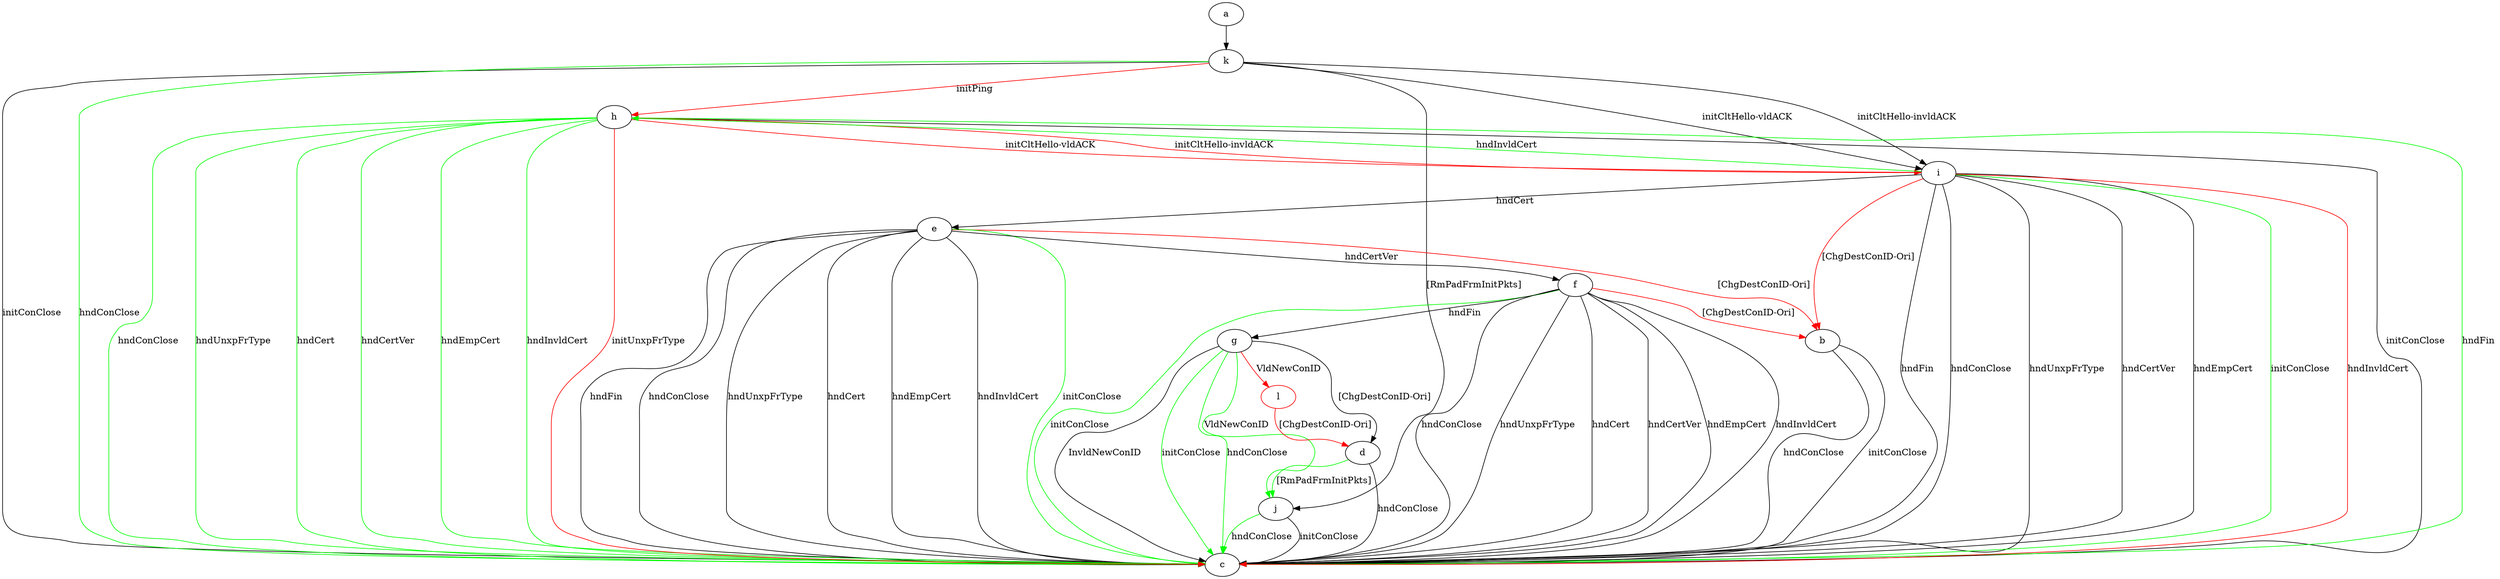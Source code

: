 digraph "" {
	a -> k	[key=0];
	b -> c	[key=0,
		label="initConClose "];
	b -> c	[key=1,
		label="hndConClose "];
	d -> c	[key=0,
		label="hndConClose "];
	d -> j	[key=0,
		color=green,
		label="[RmPadFrmInitPkts] "];
	e -> b	[key=0,
		color=red,
		label="[ChgDestConID-Ori] "];
	e -> c	[key=0,
		label="hndFin "];
	e -> c	[key=1,
		label="hndConClose "];
	e -> c	[key=2,
		label="hndUnxpFrType "];
	e -> c	[key=3,
		label="hndCert "];
	e -> c	[key=4,
		label="hndEmpCert "];
	e -> c	[key=5,
		label="hndInvldCert "];
	e -> c	[key=6,
		color=green,
		label="initConClose "];
	e -> f	[key=0,
		label="hndCertVer "];
	f -> b	[key=0,
		color=red,
		label="[ChgDestConID-Ori] "];
	f -> c	[key=0,
		label="hndConClose "];
	f -> c	[key=1,
		label="hndUnxpFrType "];
	f -> c	[key=2,
		label="hndCert "];
	f -> c	[key=3,
		label="hndCertVer "];
	f -> c	[key=4,
		label="hndEmpCert "];
	f -> c	[key=5,
		label="hndInvldCert "];
	f -> c	[key=6,
		color=green,
		label="initConClose "];
	f -> g	[key=0,
		label="hndFin "];
	g -> c	[key=0,
		label="InvldNewConID "];
	g -> c	[key=1,
		color=green,
		label="initConClose "];
	g -> c	[key=2,
		color=green,
		label="hndConClose "];
	g -> d	[key=0,
		label="[ChgDestConID-Ori] "];
	g -> j	[key=0,
		color=green,
		label="VldNewConID "];
	l	[color=red];
	g -> l	[key=0,
		color=red,
		label="VldNewConID "];
	h -> c	[key=0,
		label="initConClose "];
	h -> c	[key=1,
		color=green,
		label="hndFin "];
	h -> c	[key=2,
		color=green,
		label="hndConClose "];
	h -> c	[key=3,
		color=green,
		label="hndUnxpFrType "];
	h -> c	[key=4,
		color=green,
		label="hndCert "];
	h -> c	[key=5,
		color=green,
		label="hndCertVer "];
	h -> c	[key=6,
		color=green,
		label="hndEmpCert "];
	h -> c	[key=7,
		color=green,
		label="hndInvldCert "];
	h -> c	[key=8,
		color=red,
		label="initUnxpFrType "];
	h -> i	[key=0,
		color=red,
		label="initCltHello-vldACK "];
	h -> i	[key=1,
		color=red,
		label="initCltHello-invldACK "];
	i -> b	[key=0,
		color=red,
		label="[ChgDestConID-Ori] "];
	i -> c	[key=0,
		label="hndFin "];
	i -> c	[key=1,
		label="hndConClose "];
	i -> c	[key=2,
		label="hndUnxpFrType "];
	i -> c	[key=3,
		label="hndCertVer "];
	i -> c	[key=4,
		label="hndEmpCert "];
	i -> c	[key=5,
		color=green,
		label="initConClose "];
	i -> c	[key=6,
		color=red,
		label="hndInvldCert "];
	i -> e	[key=0,
		label="hndCert "];
	i -> h	[key=0,
		color=green,
		label="hndInvldCert "];
	j -> c	[key=0,
		label="initConClose "];
	j -> c	[key=1,
		color=green,
		label="hndConClose "];
	k -> c	[key=0,
		label="initConClose "];
	k -> c	[key=1,
		color=green,
		label="hndConClose "];
	k -> h	[key=0,
		color=red,
		label="initPing "];
	k -> i	[key=0,
		label="initCltHello-vldACK "];
	k -> i	[key=1,
		label="initCltHello-invldACK "];
	k -> j	[key=0,
		label="[RmPadFrmInitPkts] "];
	l -> d	[key=0,
		color=red,
		label="[ChgDestConID-Ori] "];
}
